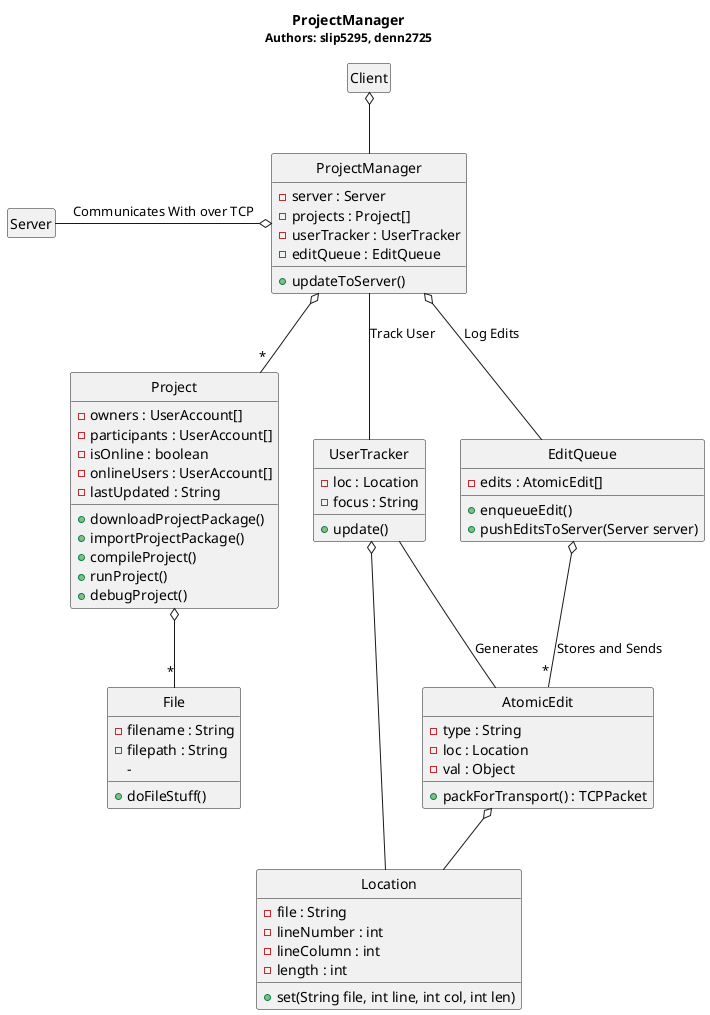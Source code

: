 @startuml
hide circle
hide empty members

title <b>ProjectManager</b>\n<size:12>Authors: slip5295, denn2725</size>

class "Client" as sq_c

class "ProjectManager" as sq_projmgr {
    -server : Server
    -projects : Project[]
    -userTracker : UserTracker
    -editQueue : EditQueue
    +updateToServer()
}

class "Server" as sq_server

class "Project" as proj {
    -owners : UserAccount[]
    -participants : UserAccount[]
    -isOnline : boolean
    -onlineUsers : UserAccount[]
    -lastUpdated : String
    +downloadProjectPackage()
    +importProjectPackage()
    +compileProject()
    +runProject()
    +debugProject()
}

class "File" as file {
    -filename : String
    -filepath : String
    -
    +doFileStuff()
}

class "UserTracker" as projmgr_utrack {
    -loc : Location
    -focus : String
    +update()
}

class "EditQueue" as projmgr_editq {
    -edits : AtomicEdit[]
    +enqueueEdit()
    +pushEditsToServer(Server server)
}

class "AtomicEdit" as editq_atomedit {
    -type : String
    -loc : Location
    -val : Object
    +packForTransport() : TCPPacket
}

class "Location" as loc {
    -file : String
    -lineNumber : int
    -lineColumn : int
    -length : int
    +set(String file, int line, int col, int len)
}

sq_c o-- sq_projmgr

sq_projmgr o-left- sq_server : Communicates With over TCP

sq_projmgr -- projmgr_utrack : Track User
sq_projmgr o-- projmgr_editq : Log Edits
sq_projmgr o-- "*" proj

proj o-- "*" file

projmgr_editq o-- "*" editq_atomedit : Stores and Sends

projmgr_utrack o-- loc
projmgr_utrack -- editq_atomedit : Generates

editq_atomedit o-- loc



@enduml